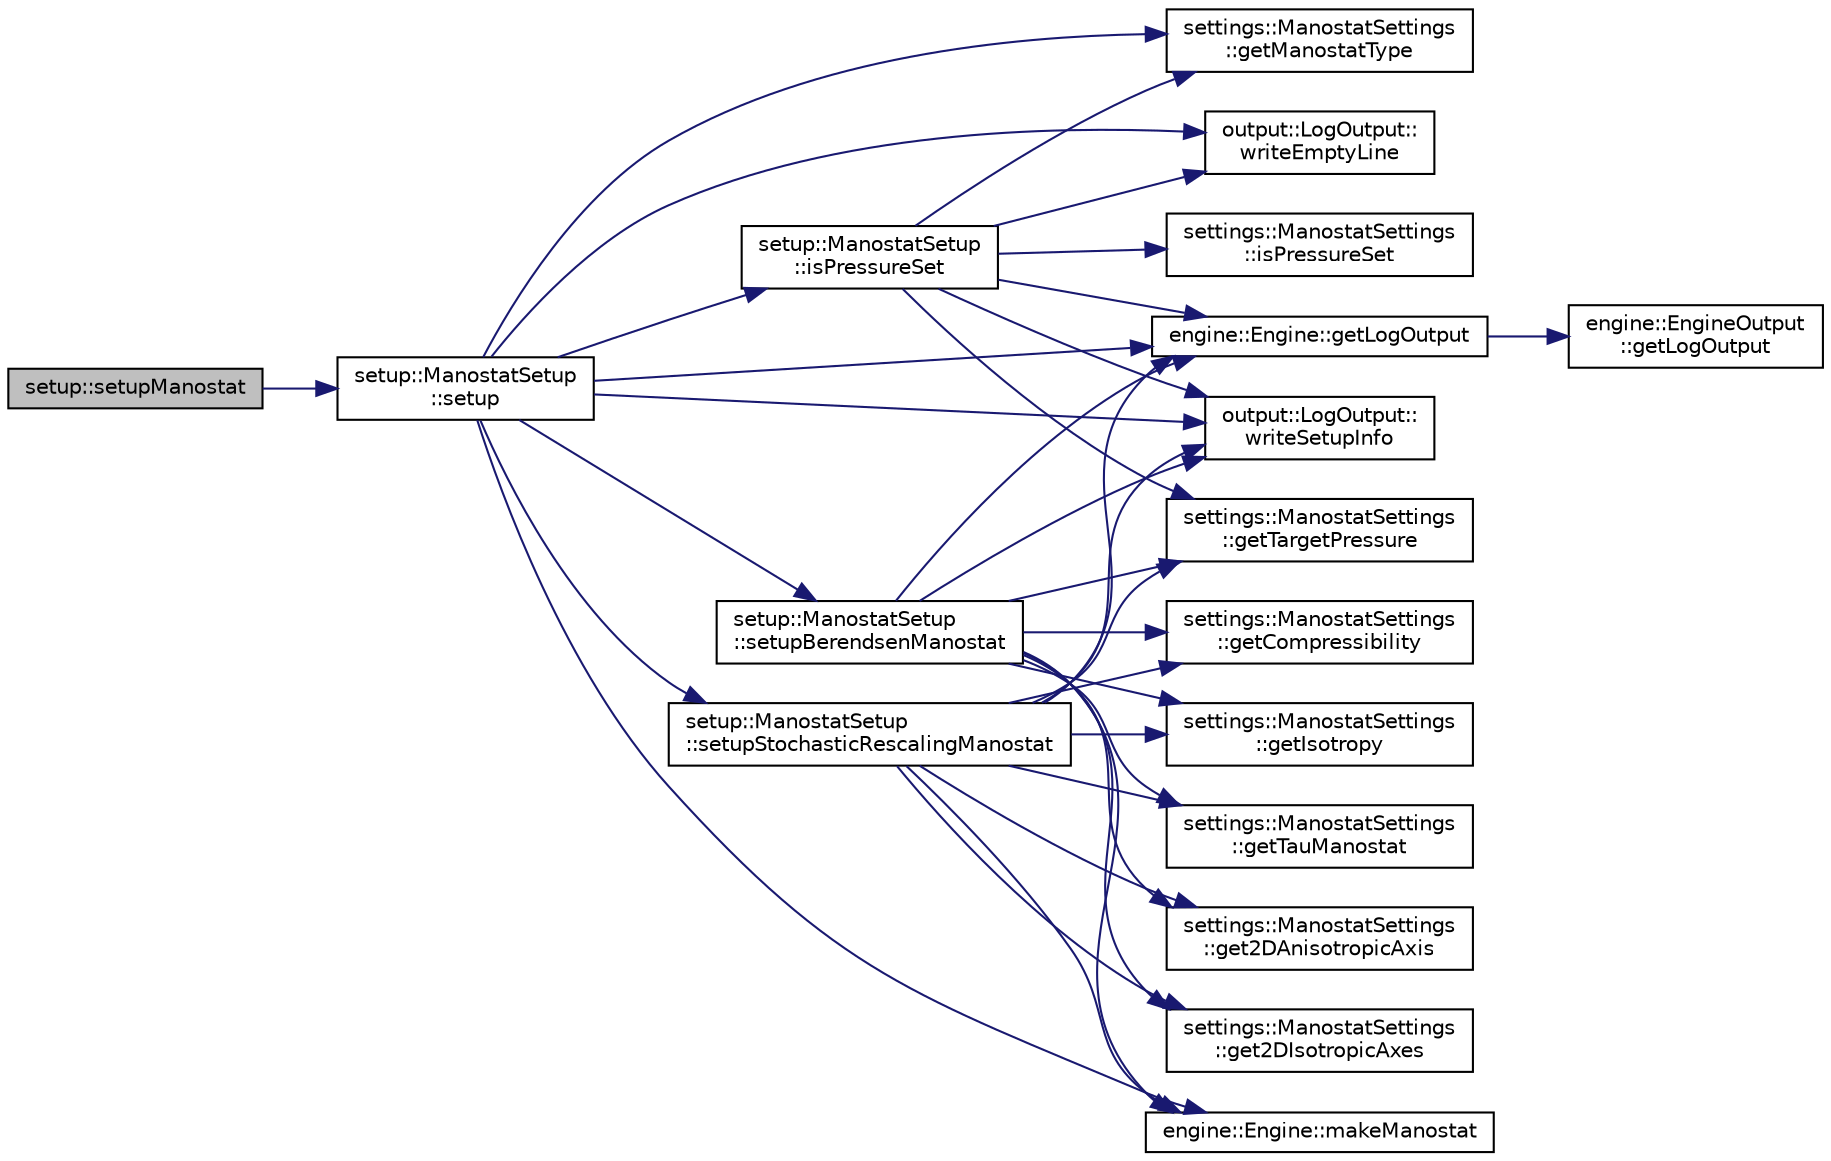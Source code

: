 digraph "setup::setupManostat"
{
 // LATEX_PDF_SIZE
  edge [fontname="Helvetica",fontsize="10",labelfontname="Helvetica",labelfontsize="10"];
  node [fontname="Helvetica",fontsize="10",shape=record];
  rankdir="LR";
  Node1 [label="setup::setupManostat",height=0.2,width=0.4,color="black", fillcolor="grey75", style="filled", fontcolor="black",tooltip="wrapper for setupManostat"];
  Node1 -> Node2 [color="midnightblue",fontsize="10",style="solid",fontname="Helvetica"];
  Node2 [label="setup::ManostatSetup\l::setup",height=0.2,width=0.4,color="black", fillcolor="white", style="filled",URL="$classsetup_1_1ManostatSetup.html#aeb7984a1912bc42bef417ceb755e6d65",tooltip="setup manostat"];
  Node2 -> Node3 [color="midnightblue",fontsize="10",style="solid",fontname="Helvetica"];
  Node3 [label="engine::Engine::getLogOutput",height=0.2,width=0.4,color="black", fillcolor="white", style="filled",URL="$classengine_1_1Engine.html#a3950b4630f1ee3f6e2b1715476d50344",tooltip=" "];
  Node3 -> Node4 [color="midnightblue",fontsize="10",style="solid",fontname="Helvetica"];
  Node4 [label="engine::EngineOutput\l::getLogOutput",height=0.2,width=0.4,color="black", fillcolor="white", style="filled",URL="$classengine_1_1EngineOutput.html#abfb9cb9e98a2ec40256b37ee976f7b23",tooltip=" "];
  Node2 -> Node5 [color="midnightblue",fontsize="10",style="solid",fontname="Helvetica"];
  Node5 [label="settings::ManostatSettings\l::getManostatType",height=0.2,width=0.4,color="black", fillcolor="white", style="filled",URL="$classsettings_1_1ManostatSettings.html#a424a323b990b77caac1f2b4569c45d34",tooltip=" "];
  Node2 -> Node6 [color="midnightblue",fontsize="10",style="solid",fontname="Helvetica"];
  Node6 [label="setup::ManostatSetup\l::isPressureSet",height=0.2,width=0.4,color="black", fillcolor="white", style="filled",URL="$classsetup_1_1ManostatSetup.html#a3e109c966779fd4f38254ea5769a6649",tooltip="check if pressure is set for the manostat"];
  Node6 -> Node3 [color="midnightblue",fontsize="10",style="solid",fontname="Helvetica"];
  Node6 -> Node5 [color="midnightblue",fontsize="10",style="solid",fontname="Helvetica"];
  Node6 -> Node7 [color="midnightblue",fontsize="10",style="solid",fontname="Helvetica"];
  Node7 [label="settings::ManostatSettings\l::getTargetPressure",height=0.2,width=0.4,color="black", fillcolor="white", style="filled",URL="$classsettings_1_1ManostatSettings.html#a67a0f94c9efde3cf6c33e3c9dc0d880c",tooltip=" "];
  Node6 -> Node8 [color="midnightblue",fontsize="10",style="solid",fontname="Helvetica"];
  Node8 [label="settings::ManostatSettings\l::isPressureSet",height=0.2,width=0.4,color="black", fillcolor="white", style="filled",URL="$classsettings_1_1ManostatSettings.html#ab2c8b47f5d5bf1eea5888987e08d3f62",tooltip=" "];
  Node6 -> Node9 [color="midnightblue",fontsize="10",style="solid",fontname="Helvetica"];
  Node9 [label="output::LogOutput::\lwriteEmptyLine",height=0.2,width=0.4,color="black", fillcolor="white", style="filled",URL="$classoutput_1_1LogOutput.html#a82d643f94bd32bda43c366093372fb45",tooltip=" "];
  Node6 -> Node10 [color="midnightblue",fontsize="10",style="solid",fontname="Helvetica"];
  Node10 [label="output::LogOutput::\lwriteSetupInfo",height=0.2,width=0.4,color="black", fillcolor="white", style="filled",URL="$classoutput_1_1LogOutput.html#a41b360fc891f03f3d6afcf67f771e9cc",tooltip="write a message to inform about the setup"];
  Node2 -> Node11 [color="midnightblue",fontsize="10",style="solid",fontname="Helvetica"];
  Node11 [label="engine::Engine::makeManostat",height=0.2,width=0.4,color="black", fillcolor="white", style="filled",URL="$classengine_1_1Engine.html#a553e303554e039b4e5f89577894794ba",tooltip=" "];
  Node2 -> Node12 [color="midnightblue",fontsize="10",style="solid",fontname="Helvetica"];
  Node12 [label="setup::ManostatSetup\l::setupBerendsenManostat",height=0.2,width=0.4,color="black", fillcolor="white", style="filled",URL="$classsetup_1_1ManostatSetup.html#a839ce33bcfab6548a8b93e13b208c593",tooltip="setup berendsen manostat"];
  Node12 -> Node13 [color="midnightblue",fontsize="10",style="solid",fontname="Helvetica"];
  Node13 [label="settings::ManostatSettings\l::get2DAnisotropicAxis",height=0.2,width=0.4,color="black", fillcolor="white", style="filled",URL="$classsettings_1_1ManostatSettings.html#ad85ace0557e2403ebd7f6cb2d58e02fc",tooltip=" "];
  Node12 -> Node14 [color="midnightblue",fontsize="10",style="solid",fontname="Helvetica"];
  Node14 [label="settings::ManostatSettings\l::get2DIsotropicAxes",height=0.2,width=0.4,color="black", fillcolor="white", style="filled",URL="$classsettings_1_1ManostatSettings.html#ab17fadb7852825b11c4a78865a1ab0fe",tooltip=" "];
  Node12 -> Node15 [color="midnightblue",fontsize="10",style="solid",fontname="Helvetica"];
  Node15 [label="settings::ManostatSettings\l::getCompressibility",height=0.2,width=0.4,color="black", fillcolor="white", style="filled",URL="$classsettings_1_1ManostatSettings.html#aa33a7862f027ab8d69386426356991b9",tooltip=" "];
  Node12 -> Node16 [color="midnightblue",fontsize="10",style="solid",fontname="Helvetica"];
  Node16 [label="settings::ManostatSettings\l::getIsotropy",height=0.2,width=0.4,color="black", fillcolor="white", style="filled",URL="$classsettings_1_1ManostatSettings.html#ae317a6b28c2d143db356836fef1c6fb1",tooltip=" "];
  Node12 -> Node3 [color="midnightblue",fontsize="10",style="solid",fontname="Helvetica"];
  Node12 -> Node7 [color="midnightblue",fontsize="10",style="solid",fontname="Helvetica"];
  Node12 -> Node17 [color="midnightblue",fontsize="10",style="solid",fontname="Helvetica"];
  Node17 [label="settings::ManostatSettings\l::getTauManostat",height=0.2,width=0.4,color="black", fillcolor="white", style="filled",URL="$classsettings_1_1ManostatSettings.html#a247de55a57ded280e2f3ca01919a310c",tooltip=" "];
  Node12 -> Node11 [color="midnightblue",fontsize="10",style="solid",fontname="Helvetica"];
  Node12 -> Node10 [color="midnightblue",fontsize="10",style="solid",fontname="Helvetica"];
  Node2 -> Node18 [color="midnightblue",fontsize="10",style="solid",fontname="Helvetica"];
  Node18 [label="setup::ManostatSetup\l::setupStochasticRescalingManostat",height=0.2,width=0.4,color="black", fillcolor="white", style="filled",URL="$classsetup_1_1ManostatSetup.html#afbbaa042be34f653f7b7977324235483",tooltip="setup stochastic rescaling manostat"];
  Node18 -> Node13 [color="midnightblue",fontsize="10",style="solid",fontname="Helvetica"];
  Node18 -> Node14 [color="midnightblue",fontsize="10",style="solid",fontname="Helvetica"];
  Node18 -> Node15 [color="midnightblue",fontsize="10",style="solid",fontname="Helvetica"];
  Node18 -> Node16 [color="midnightblue",fontsize="10",style="solid",fontname="Helvetica"];
  Node18 -> Node3 [color="midnightblue",fontsize="10",style="solid",fontname="Helvetica"];
  Node18 -> Node7 [color="midnightblue",fontsize="10",style="solid",fontname="Helvetica"];
  Node18 -> Node17 [color="midnightblue",fontsize="10",style="solid",fontname="Helvetica"];
  Node18 -> Node11 [color="midnightblue",fontsize="10",style="solid",fontname="Helvetica"];
  Node18 -> Node10 [color="midnightblue",fontsize="10",style="solid",fontname="Helvetica"];
  Node2 -> Node9 [color="midnightblue",fontsize="10",style="solid",fontname="Helvetica"];
  Node2 -> Node10 [color="midnightblue",fontsize="10",style="solid",fontname="Helvetica"];
}
